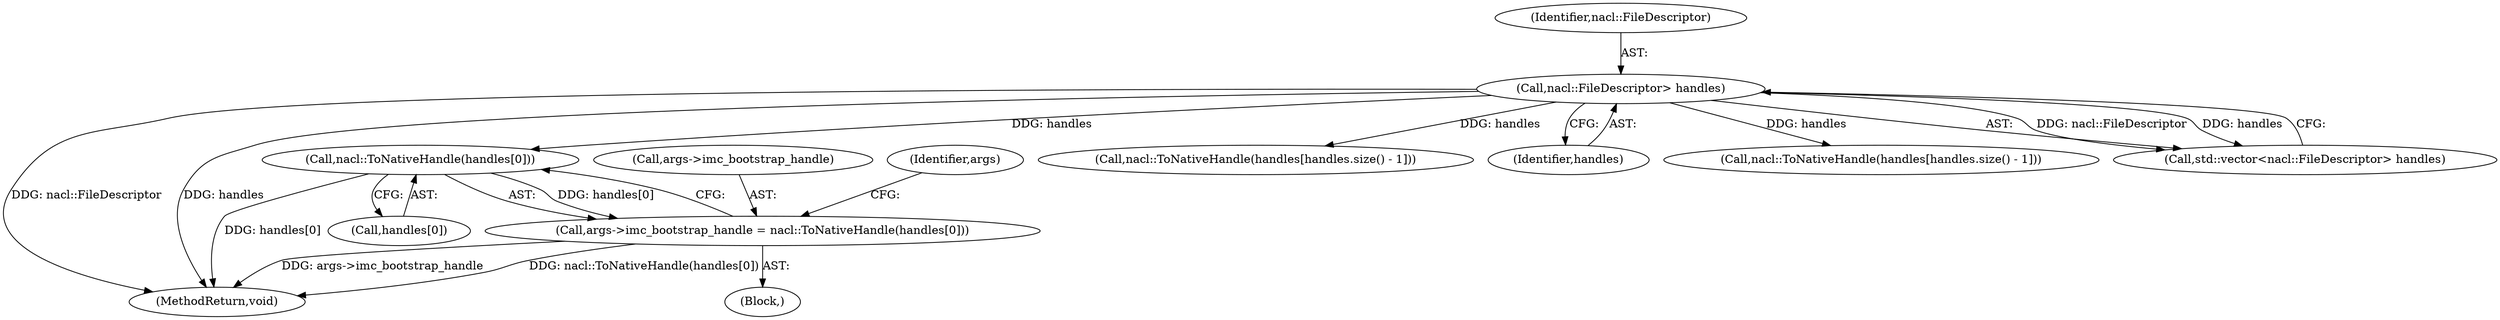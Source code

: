 digraph "0_Chrome_3b0d77670a0613f409110817455d2137576b485a_7@array" {
"1000232" [label="(Call,nacl::ToNativeHandle(handles[0]))"];
"1000120" [label="(Call,nacl::FileDescriptor> handles)"];
"1000228" [label="(Call,args->imc_bootstrap_handle = nacl::ToNativeHandle(handles[0]))"];
"1000157" [label="(Call,nacl::ToNativeHandle(handles[handles.size() - 1]))"];
"1000229" [label="(Call,args->imc_bootstrap_handle)"];
"1000122" [label="(Identifier,handles)"];
"1000263" [label="(MethodReturn,void)"];
"1000121" [label="(Identifier,nacl::FileDescriptor)"];
"1000171" [label="(Call,nacl::ToNativeHandle(handles[handles.size() - 1]))"];
"1000118" [label="(Call,std::vector<nacl::FileDescriptor> handles)"];
"1000228" [label="(Call,args->imc_bootstrap_handle = nacl::ToNativeHandle(handles[0]))"];
"1000232" [label="(Call,nacl::ToNativeHandle(handles[0]))"];
"1000102" [label="(Block,)"];
"1000238" [label="(Identifier,args)"];
"1000233" [label="(Call,handles[0])"];
"1000120" [label="(Call,nacl::FileDescriptor> handles)"];
"1000232" -> "1000228"  [label="AST: "];
"1000232" -> "1000233"  [label="CFG: "];
"1000233" -> "1000232"  [label="AST: "];
"1000228" -> "1000232"  [label="CFG: "];
"1000232" -> "1000263"  [label="DDG: handles[0]"];
"1000232" -> "1000228"  [label="DDG: handles[0]"];
"1000120" -> "1000232"  [label="DDG: handles"];
"1000120" -> "1000118"  [label="AST: "];
"1000120" -> "1000122"  [label="CFG: "];
"1000121" -> "1000120"  [label="AST: "];
"1000122" -> "1000120"  [label="AST: "];
"1000118" -> "1000120"  [label="CFG: "];
"1000120" -> "1000263"  [label="DDG: nacl::FileDescriptor"];
"1000120" -> "1000263"  [label="DDG: handles"];
"1000120" -> "1000118"  [label="DDG: nacl::FileDescriptor"];
"1000120" -> "1000118"  [label="DDG: handles"];
"1000120" -> "1000157"  [label="DDG: handles"];
"1000120" -> "1000171"  [label="DDG: handles"];
"1000228" -> "1000102"  [label="AST: "];
"1000229" -> "1000228"  [label="AST: "];
"1000238" -> "1000228"  [label="CFG: "];
"1000228" -> "1000263"  [label="DDG: args->imc_bootstrap_handle"];
"1000228" -> "1000263"  [label="DDG: nacl::ToNativeHandle(handles[0])"];
}
